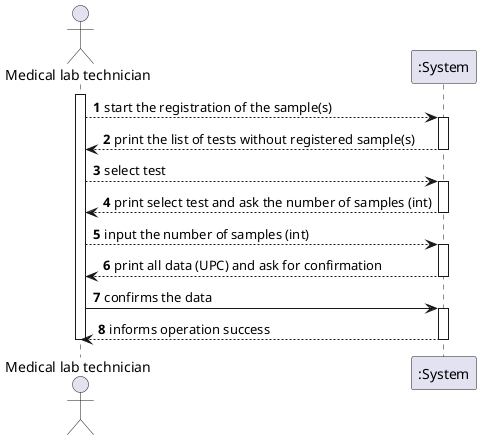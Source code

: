 @startuml
'https://plantuml.com/sequence-diagram

autonumber
actor "Medical lab technician" as Mlt

activate Mlt
Mlt--> ":System" : start the registration of the sample(s)
activate ":System"
":System"--> Mlt : print the list of tests without registered sample(s)
deactivate ":System"
Mlt --> ":System" : select test
activate ":System"
":System"--> Mlt : print select test and ask the number of samples (int)
deactivate ":System"
Mlt --> ":System" : input the number of samples (int)
activate ":System"
":System" --> Mlt : print all data (UPC) and ask for confirmation
deactivate ":System"
Mlt -> ":System" :  confirms the data
activate ":System"
":System" --> Mlt : informs operation success
deactivate ":System"

deactivate Mlt
@enduml